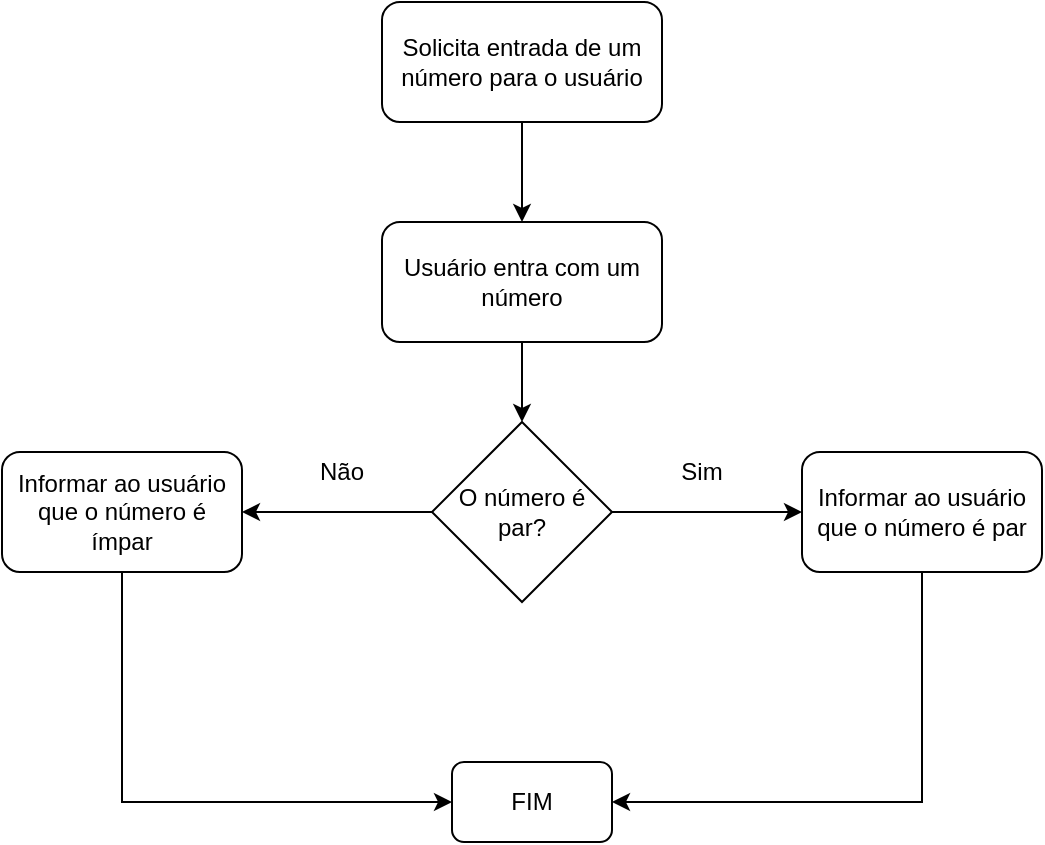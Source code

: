 <mxfile version="12.6.6" type="device"><diagram id="C5RBs43oDa-KdzZeNtuy" name="Page-1"><mxGraphModel dx="1038" dy="553" grid="1" gridSize="10" guides="1" tooltips="1" connect="1" arrows="1" fold="1" page="1" pageScale="1" pageWidth="827" pageHeight="1169" math="0" shadow="0"><root><mxCell id="WIyWlLk6GJQsqaUBKTNV-0"/><mxCell id="WIyWlLk6GJQsqaUBKTNV-1" parent="WIyWlLk6GJQsqaUBKTNV-0"/><mxCell id="QNbi5nxNsjty3y9Y_GXp-14" value="" style="edgeStyle=orthogonalEdgeStyle;rounded=0;orthogonalLoop=1;jettySize=auto;html=1;" edge="1" parent="WIyWlLk6GJQsqaUBKTNV-1" source="QNbi5nxNsjty3y9Y_GXp-3" target="QNbi5nxNsjty3y9Y_GXp-13"><mxGeometry relative="1" as="geometry"/></mxCell><mxCell id="QNbi5nxNsjty3y9Y_GXp-3" value="Solicita entrada de um número para o usuário" style="rounded=1;whiteSpace=wrap;html=1;" vertex="1" parent="WIyWlLk6GJQsqaUBKTNV-1"><mxGeometry x="270" y="60" width="140" height="60" as="geometry"/></mxCell><mxCell id="QNbi5nxNsjty3y9Y_GXp-20" style="edgeStyle=orthogonalEdgeStyle;rounded=0;orthogonalLoop=1;jettySize=auto;html=1;" edge="1" parent="WIyWlLk6GJQsqaUBKTNV-1" source="QNbi5nxNsjty3y9Y_GXp-13" target="QNbi5nxNsjty3y9Y_GXp-19"><mxGeometry relative="1" as="geometry"/></mxCell><mxCell id="QNbi5nxNsjty3y9Y_GXp-13" value="Usuário entra com um número" style="rounded=1;whiteSpace=wrap;html=1;" vertex="1" parent="WIyWlLk6GJQsqaUBKTNV-1"><mxGeometry x="270" y="170" width="140" height="60" as="geometry"/></mxCell><mxCell id="QNbi5nxNsjty3y9Y_GXp-23" style="edgeStyle=orthogonalEdgeStyle;rounded=0;orthogonalLoop=1;jettySize=auto;html=1;entryX=0;entryY=0.5;entryDx=0;entryDy=0;" edge="1" parent="WIyWlLk6GJQsqaUBKTNV-1" source="QNbi5nxNsjty3y9Y_GXp-19" target="QNbi5nxNsjty3y9Y_GXp-22"><mxGeometry relative="1" as="geometry"/></mxCell><mxCell id="QNbi5nxNsjty3y9Y_GXp-25" style="edgeStyle=orthogonalEdgeStyle;rounded=0;orthogonalLoop=1;jettySize=auto;html=1;entryX=1;entryY=0.5;entryDx=0;entryDy=0;" edge="1" parent="WIyWlLk6GJQsqaUBKTNV-1" source="QNbi5nxNsjty3y9Y_GXp-19" target="QNbi5nxNsjty3y9Y_GXp-24"><mxGeometry relative="1" as="geometry"/></mxCell><mxCell id="QNbi5nxNsjty3y9Y_GXp-19" value="O número é par?" style="rhombus;whiteSpace=wrap;html=1;" vertex="1" parent="WIyWlLk6GJQsqaUBKTNV-1"><mxGeometry x="295" y="270" width="90" height="90" as="geometry"/></mxCell><mxCell id="QNbi5nxNsjty3y9Y_GXp-31" style="edgeStyle=orthogonalEdgeStyle;rounded=0;orthogonalLoop=1;jettySize=auto;html=1;entryX=1;entryY=0.5;entryDx=0;entryDy=0;" edge="1" parent="WIyWlLk6GJQsqaUBKTNV-1" source="QNbi5nxNsjty3y9Y_GXp-22" target="QNbi5nxNsjty3y9Y_GXp-29"><mxGeometry relative="1" as="geometry"><Array as="points"><mxPoint x="540" y="460"/></Array></mxGeometry></mxCell><mxCell id="QNbi5nxNsjty3y9Y_GXp-22" value="Informar ao usuário que o número é par" style="rounded=1;whiteSpace=wrap;html=1;" vertex="1" parent="WIyWlLk6GJQsqaUBKTNV-1"><mxGeometry x="480" y="285" width="120" height="60" as="geometry"/></mxCell><mxCell id="QNbi5nxNsjty3y9Y_GXp-30" style="edgeStyle=orthogonalEdgeStyle;rounded=0;orthogonalLoop=1;jettySize=auto;html=1;entryX=0;entryY=0.5;entryDx=0;entryDy=0;" edge="1" parent="WIyWlLk6GJQsqaUBKTNV-1" source="QNbi5nxNsjty3y9Y_GXp-24" target="QNbi5nxNsjty3y9Y_GXp-29"><mxGeometry relative="1" as="geometry"><Array as="points"><mxPoint x="140" y="460"/></Array></mxGeometry></mxCell><mxCell id="QNbi5nxNsjty3y9Y_GXp-24" value="Informar ao usuário que o número é ímpar" style="rounded=1;whiteSpace=wrap;html=1;" vertex="1" parent="WIyWlLk6GJQsqaUBKTNV-1"><mxGeometry x="80" y="285" width="120" height="60" as="geometry"/></mxCell><mxCell id="QNbi5nxNsjty3y9Y_GXp-26" value="Não" style="text;html=1;strokeColor=none;fillColor=none;align=center;verticalAlign=middle;whiteSpace=wrap;rounded=0;" vertex="1" parent="WIyWlLk6GJQsqaUBKTNV-1"><mxGeometry x="230" y="285" width="40" height="20" as="geometry"/></mxCell><mxCell id="QNbi5nxNsjty3y9Y_GXp-28" value="Sim" style="text;html=1;strokeColor=none;fillColor=none;align=center;verticalAlign=middle;whiteSpace=wrap;rounded=0;" vertex="1" parent="WIyWlLk6GJQsqaUBKTNV-1"><mxGeometry x="410" y="285" width="40" height="20" as="geometry"/></mxCell><mxCell id="QNbi5nxNsjty3y9Y_GXp-29" value="FIM" style="rounded=1;whiteSpace=wrap;html=1;" vertex="1" parent="WIyWlLk6GJQsqaUBKTNV-1"><mxGeometry x="305" y="440" width="80" height="40" as="geometry"/></mxCell></root></mxGraphModel></diagram></mxfile>